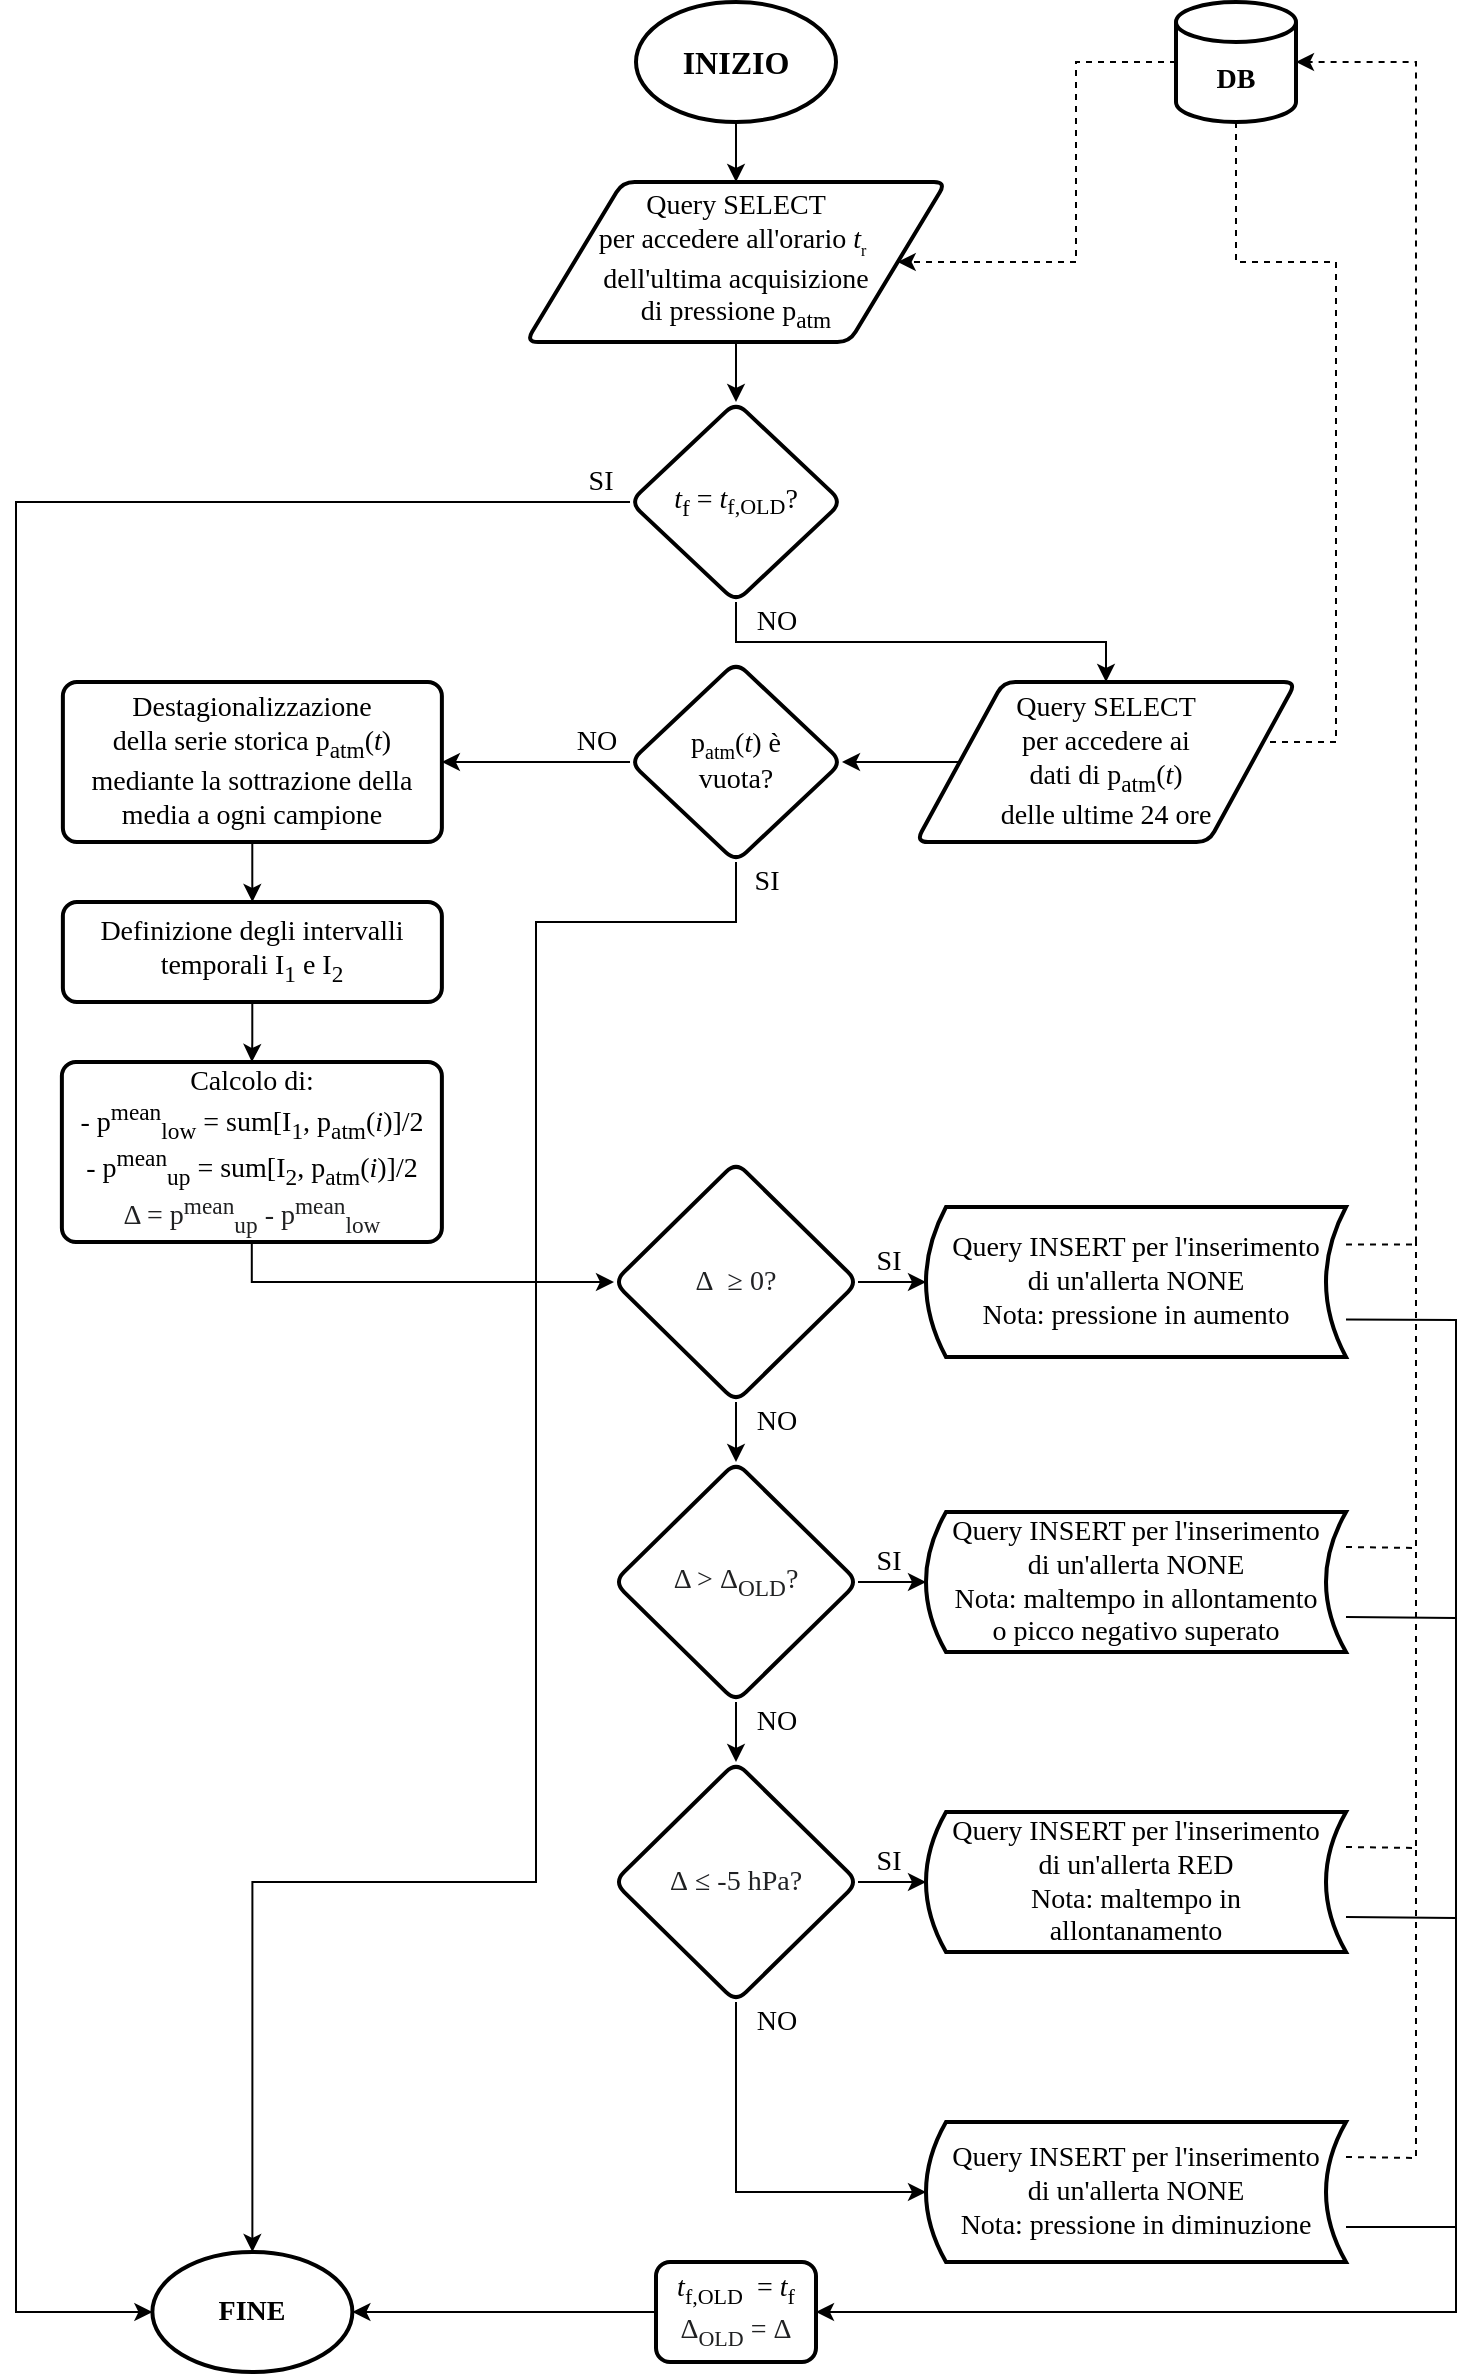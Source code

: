 <mxfile version="16.5.1" type="device"><diagram id="pT5pOiQ9adO0YICl3Jg0" name="Page-1"><mxGraphModel dx="1298" dy="861" grid="1" gridSize="10" guides="1" tooltips="1" connect="1" arrows="1" fold="1" page="1" pageScale="1" pageWidth="840" pageHeight="1220" math="1" shadow="0"><root><mxCell id="0"/><mxCell id="1" parent="0"/><mxCell id="qoZtQiTCbEtaxcydee1H-1" style="edgeStyle=orthogonalEdgeStyle;rounded=0;orthogonalLoop=1;jettySize=auto;html=1;entryX=0.5;entryY=0;entryDx=0;entryDy=0;fontSize=8;" parent="1" source="b9Vd27mwzzX-PsxDTFBJ-1" target="b9Vd27mwzzX-PsxDTFBJ-8" edge="1"><mxGeometry relative="1" as="geometry"/></mxCell><mxCell id="b9Vd27mwzzX-PsxDTFBJ-1" value="&lt;font face=&quot;Times New Roman&quot; size=&quot;3&quot;&gt;&lt;b&gt;INIZIO&lt;/b&gt;&lt;/font&gt;" style="strokeWidth=2;html=1;shape=mxgraph.flowchart.start_1;whiteSpace=wrap;" parent="1" vertex="1"><mxGeometry x="370" y="20" width="100" height="60" as="geometry"/></mxCell><mxCell id="qoZtQiTCbEtaxcydee1H-3" style="edgeStyle=orthogonalEdgeStyle;rounded=0;orthogonalLoop=1;jettySize=auto;html=1;entryX=1;entryY=0.5;entryDx=0;entryDy=0;fontFamily=Times New Roman;fontSize=14;dashed=1;" parent="1" source="b9Vd27mwzzX-PsxDTFBJ-2" target="b9Vd27mwzzX-PsxDTFBJ-8" edge="1"><mxGeometry relative="1" as="geometry"><Array as="points"><mxPoint x="590" y="50"/><mxPoint x="590" y="150"/></Array></mxGeometry></mxCell><mxCell id="qoZtQiTCbEtaxcydee1H-4" style="edgeStyle=orthogonalEdgeStyle;rounded=0;orthogonalLoop=1;jettySize=auto;html=1;entryX=1;entryY=0.5;entryDx=0;entryDy=0;fontFamily=Times New Roman;fontSize=14;dashed=1;" parent="1" source="b9Vd27mwzzX-PsxDTFBJ-2" target="b9Vd27mwzzX-PsxDTFBJ-20" edge="1"><mxGeometry relative="1" as="geometry"><Array as="points"><mxPoint x="670" y="150"/><mxPoint x="720" y="150"/><mxPoint x="720" y="390"/><mxPoint x="678" y="390"/></Array></mxGeometry></mxCell><mxCell id="b9Vd27mwzzX-PsxDTFBJ-2" value="&lt;br&gt;&lt;b&gt;DB&lt;/b&gt;" style="strokeWidth=2;html=1;shape=mxgraph.flowchart.database;whiteSpace=wrap;fontFamily=Times New Roman;fontSize=14;" parent="1" vertex="1"><mxGeometry x="640" y="20" width="60" height="60" as="geometry"/></mxCell><mxCell id="b9Vd27mwzzX-PsxDTFBJ-12" style="edgeStyle=orthogonalEdgeStyle;rounded=0;orthogonalLoop=1;jettySize=auto;html=1;entryX=0.5;entryY=0;entryDx=0;entryDy=0;fontFamily=Times New Roman;fontSize=14;" parent="1" source="b9Vd27mwzzX-PsxDTFBJ-8" target="b9Vd27mwzzX-PsxDTFBJ-11" edge="1"><mxGeometry relative="1" as="geometry"/></mxCell><mxCell id="b9Vd27mwzzX-PsxDTFBJ-8" value="Query SELECT &lt;br&gt;per accedere all'orario&amp;nbsp;&lt;i&gt;t&lt;/i&gt;&lt;sub&gt;&lt;font style=&quot;font-size: 8px&quot;&gt;r&lt;/font&gt;&lt;/sub&gt;&amp;nbsp;&lt;br&gt;dell'ultima acquisizione &lt;br&gt;di pressione p&lt;sub&gt;atm&lt;/sub&gt;" style="shape=parallelogram;html=1;strokeWidth=2;perimeter=parallelogramPerimeter;whiteSpace=wrap;rounded=1;arcSize=12;size=0.23;fontFamily=Times New Roman;fontSize=14;" parent="1" vertex="1"><mxGeometry x="315" y="110" width="210" height="80" as="geometry"/></mxCell><mxCell id="b9Vd27mwzzX-PsxDTFBJ-21" style="edgeStyle=orthogonalEdgeStyle;rounded=0;orthogonalLoop=1;jettySize=auto;html=1;exitX=0.5;exitY=1;exitDx=0;exitDy=0;entryX=0.5;entryY=0;entryDx=0;entryDy=0;fontFamily=Times New Roman;fontSize=14;" parent="1" source="b9Vd27mwzzX-PsxDTFBJ-11" target="b9Vd27mwzzX-PsxDTFBJ-20" edge="1"><mxGeometry relative="1" as="geometry"><Array as="points"><mxPoint x="420" y="340"/><mxPoint x="605" y="340"/></Array></mxGeometry></mxCell><mxCell id="NmN4lVyrOrIWpHo5UdcH-5" style="edgeStyle=orthogonalEdgeStyle;rounded=0;orthogonalLoop=1;jettySize=auto;html=1;entryX=0;entryY=0.5;entryDx=0;entryDy=0;entryPerimeter=0;" edge="1" parent="1" source="b9Vd27mwzzX-PsxDTFBJ-11" target="qoZtQiTCbEtaxcydee1H-21"><mxGeometry relative="1" as="geometry"><Array as="points"><mxPoint x="60" y="270"/><mxPoint x="60" y="1175"/></Array></mxGeometry></mxCell><mxCell id="b9Vd27mwzzX-PsxDTFBJ-11" value="&lt;font face=&quot;Times New Roman&quot;&gt;&lt;span style=&quot;font-size: 14px&quot;&gt;&lt;i&gt;t&lt;/i&gt;&lt;sub&gt;f&lt;/sub&gt; = &lt;/span&gt;&lt;i style=&quot;font-size: 14px&quot;&gt;t&lt;/i&gt;&lt;sub&gt;&lt;font style=&quot;font-size: 11px&quot;&gt;f,OLD&lt;/font&gt;&lt;/sub&gt;&lt;span style=&quot;font-size: 14px&quot;&gt;?&lt;/span&gt;&lt;/font&gt;" style="rhombus;whiteSpace=wrap;html=1;rounded=1;arcSize=14;strokeWidth=2;" parent="1" vertex="1"><mxGeometry x="367" y="220" width="106" height="100" as="geometry"/></mxCell><mxCell id="b9Vd27mwzzX-PsxDTFBJ-19" value="SI" style="text;html=1;align=center;verticalAlign=middle;resizable=0;points=[];autosize=1;strokeColor=none;fillColor=none;fontSize=14;fontFamily=Times New Roman;" parent="1" vertex="1"><mxGeometry x="337" y="250" width="30" height="20" as="geometry"/></mxCell><mxCell id="NmN4lVyrOrIWpHo5UdcH-4" style="edgeStyle=orthogonalEdgeStyle;rounded=0;orthogonalLoop=1;jettySize=auto;html=1;entryX=1;entryY=0.5;entryDx=0;entryDy=0;" edge="1" parent="1" source="b9Vd27mwzzX-PsxDTFBJ-20" target="NmN4lVyrOrIWpHo5UdcH-1"><mxGeometry relative="1" as="geometry"/></mxCell><mxCell id="b9Vd27mwzzX-PsxDTFBJ-20" value="Query SELECT&lt;br&gt;per accedere ai&lt;br&gt;dati di p&lt;sub&gt;atm&lt;/sub&gt;(&lt;i&gt;t&lt;/i&gt;)&lt;br&gt;delle ultime 24 ore" style="shape=parallelogram;html=1;strokeWidth=2;perimeter=parallelogramPerimeter;whiteSpace=wrap;rounded=1;arcSize=12;size=0.23;fontFamily=Times New Roman;fontSize=14;" parent="1" vertex="1"><mxGeometry x="510" y="360" width="190" height="80" as="geometry"/></mxCell><mxCell id="b9Vd27mwzzX-PsxDTFBJ-23" value="NO" style="text;html=1;align=center;verticalAlign=middle;resizable=0;points=[];autosize=1;strokeColor=none;fillColor=none;fontSize=14;fontFamily=Times New Roman;" parent="1" vertex="1"><mxGeometry x="420" y="320" width="40" height="20" as="geometry"/></mxCell><mxCell id="D-IaaTsnG24dK7QZQz-g-1" style="edgeStyle=orthogonalEdgeStyle;rounded=0;orthogonalLoop=1;jettySize=auto;html=1;entryX=0.5;entryY=0;entryDx=0;entryDy=0;" parent="1" source="b9Vd27mwzzX-PsxDTFBJ-24" target="b9Vd27mwzzX-PsxDTFBJ-28" edge="1"><mxGeometry relative="1" as="geometry"/></mxCell><mxCell id="b9Vd27mwzzX-PsxDTFBJ-24" value="Destagionalizzazione&lt;br&gt;della serie storica p&lt;sub&gt;atm&lt;/sub&gt;(&lt;i&gt;t&lt;/i&gt;)&lt;br&gt;mediante la sottrazione della media a ogni campione" style="rounded=1;whiteSpace=wrap;html=1;absoluteArcSize=1;arcSize=14;strokeWidth=2;fontFamily=Times New Roman;fontSize=14;" parent="1" vertex="1"><mxGeometry x="83.44" y="360" width="189.5" height="80" as="geometry"/></mxCell><mxCell id="b9Vd27mwzzX-PsxDTFBJ-31" style="edgeStyle=orthogonalEdgeStyle;rounded=0;orthogonalLoop=1;jettySize=auto;html=1;entryX=0.5;entryY=0;entryDx=0;entryDy=0;fontFamily=Times New Roman;fontSize=11;" parent="1" source="b9Vd27mwzzX-PsxDTFBJ-28" target="b9Vd27mwzzX-PsxDTFBJ-30" edge="1"><mxGeometry relative="1" as="geometry"/></mxCell><mxCell id="b9Vd27mwzzX-PsxDTFBJ-28" value="Definizione degli intervalli temporali I&lt;sub&gt;1&lt;/sub&gt;&amp;nbsp;e I&lt;sub&gt;2&lt;/sub&gt;" style="rounded=1;whiteSpace=wrap;html=1;absoluteArcSize=1;arcSize=14;strokeWidth=2;fontFamily=Times New Roman;fontSize=14;" parent="1" vertex="1"><mxGeometry x="83.44" y="470" width="189.5" height="50" as="geometry"/></mxCell><mxCell id="tvcsHiGKEh_ZxkgHxkE--1" style="edgeStyle=orthogonalEdgeStyle;rounded=0;orthogonalLoop=1;jettySize=auto;html=1;entryX=0;entryY=0.5;entryDx=0;entryDy=0;" parent="1" source="b9Vd27mwzzX-PsxDTFBJ-30" target="b9Vd27mwzzX-PsxDTFBJ-73" edge="1"><mxGeometry relative="1" as="geometry"><Array as="points"><mxPoint x="178" y="660"/></Array></mxGeometry></mxCell><mxCell id="b9Vd27mwzzX-PsxDTFBJ-30" value="Calcolo di:&lt;br&gt;- p&lt;sup&gt;mean&lt;/sup&gt;&lt;sub&gt;low&lt;/sub&gt;&amp;nbsp;= sum[I&lt;sub&gt;1&lt;/sub&gt;, p&lt;sub&gt;atm&lt;/sub&gt;(&lt;i&gt;i&lt;/i&gt;)]/2&lt;br&gt;- p&lt;sup&gt;mean&lt;/sup&gt;&lt;sub&gt;up&lt;/sub&gt;&amp;nbsp;= sum[I&lt;sub&gt;2&lt;/sub&gt;, p&lt;sub&gt;atm&lt;/sub&gt;(&lt;i&gt;i&lt;/i&gt;)]/2&lt;br&gt;&lt;span style=&quot;color: rgb(32 , 33 , 34) ; text-align: left ; background-color: rgb(255 , 255 , 255)&quot;&gt;Δ = p&lt;/span&gt;&lt;sup style=&quot;color: rgb(32 , 33 , 34) ; text-align: left&quot;&gt;mean&lt;/sup&gt;&lt;sub style=&quot;color: rgb(32 , 33 , 34) ; text-align: left&quot;&gt;up&lt;/sub&gt;&lt;span style=&quot;color: rgb(32 , 33 , 34) ; text-align: left ; background-color: rgb(255 , 255 , 255)&quot;&gt;&amp;nbsp;- p&lt;/span&gt;&lt;sup style=&quot;color: rgb(32 , 33 , 34) ; text-align: left&quot;&gt;mean&lt;/sup&gt;&lt;sub style=&quot;color: rgb(32 , 33 , 34) ; text-align: left&quot;&gt;low&lt;/sub&gt;" style="rounded=1;whiteSpace=wrap;html=1;absoluteArcSize=1;arcSize=14;strokeWidth=2;fontFamily=Times New Roman;fontSize=14;" parent="1" vertex="1"><mxGeometry x="82.94" y="550" width="190" height="90" as="geometry"/></mxCell><mxCell id="b9Vd27mwzzX-PsxDTFBJ-58" style="edgeStyle=orthogonalEdgeStyle;rounded=0;orthogonalLoop=1;jettySize=auto;html=1;entryX=0.5;entryY=0;entryDx=0;entryDy=0;fontFamily=Times New Roman;fontSize=14;" parent="1" source="b9Vd27mwzzX-PsxDTFBJ-45" target="b9Vd27mwzzX-PsxDTFBJ-57" edge="1"><mxGeometry relative="1" as="geometry"/></mxCell><mxCell id="qoZtQiTCbEtaxcydee1H-9" style="edgeStyle=orthogonalEdgeStyle;rounded=0;orthogonalLoop=1;jettySize=auto;html=1;entryX=0;entryY=0.5;entryDx=0;entryDy=0;fontFamily=Times New Roman;fontSize=14;" parent="1" source="b9Vd27mwzzX-PsxDTFBJ-45" target="qoZtQiTCbEtaxcydee1H-8" edge="1"><mxGeometry relative="1" as="geometry"/></mxCell><mxCell id="b9Vd27mwzzX-PsxDTFBJ-45" value="&lt;font style=&quot;font-size: 14px&quot;&gt;&lt;span style=&quot;color: rgb(32 , 33 , 34) ; text-align: left ; background-color: rgb(255 , 255 , 255)&quot;&gt;Δ &amp;gt;&lt;/span&gt;&lt;span style=&quot;color: rgb(32 , 33 , 36) ; text-align: left ; background-color: rgb(255 , 255 , 255)&quot;&gt;&amp;nbsp;&lt;/span&gt;&lt;span style=&quot;color: rgb(32 , 33 , 34) ; text-align: left ; background-color: rgb(255 , 255 , 255)&quot;&gt;Δ&lt;/span&gt;&lt;span style=&quot;color: rgb(32 , 33 , 34) ; text-align: left ; background-color: rgb(255 , 255 , 255)&quot;&gt;&lt;sub&gt;OLD&lt;/sub&gt;&lt;/span&gt;&lt;span style=&quot;color: rgb(32 , 33 , 34) ; text-align: left ; background-color: rgb(255 , 255 , 255)&quot;&gt;?&lt;/span&gt;&lt;/font&gt;" style="rhombus;whiteSpace=wrap;html=1;fontSize=11;fontFamily=Times New Roman;rounded=1;arcSize=14;strokeWidth=2;align=center;" parent="1" vertex="1"><mxGeometry x="359" y="750" width="122" height="120" as="geometry"/></mxCell><mxCell id="b9Vd27mwzzX-PsxDTFBJ-51" value="SI" style="text;html=1;align=center;verticalAlign=middle;resizable=0;points=[];autosize=1;strokeColor=none;fillColor=none;fontSize=14;fontFamily=Times New Roman;" parent="1" vertex="1"><mxGeometry x="481" y="790" width="30" height="20" as="geometry"/></mxCell><mxCell id="qoZtQiTCbEtaxcydee1H-12" style="edgeStyle=orthogonalEdgeStyle;rounded=0;orthogonalLoop=1;jettySize=auto;html=1;entryX=0;entryY=0.5;entryDx=0;entryDy=0;fontFamily=Times New Roman;fontSize=14;" parent="1" source="b9Vd27mwzzX-PsxDTFBJ-57" target="D-IaaTsnG24dK7QZQz-g-6" edge="1"><mxGeometry relative="1" as="geometry"><mxPoint x="515" y="959.995" as="targetPoint"/></mxGeometry></mxCell><mxCell id="D-IaaTsnG24dK7QZQz-g-10" style="edgeStyle=orthogonalEdgeStyle;rounded=0;orthogonalLoop=1;jettySize=auto;html=1;entryX=0;entryY=0.5;entryDx=0;entryDy=0;" parent="1" source="b9Vd27mwzzX-PsxDTFBJ-57" target="qoZtQiTCbEtaxcydee1H-16" edge="1"><mxGeometry relative="1" as="geometry"><Array as="points"><mxPoint x="420" y="1115"/></Array></mxGeometry></mxCell><mxCell id="b9Vd27mwzzX-PsxDTFBJ-57" value="&lt;font style=&quot;font-size: 14px&quot;&gt;&lt;span style=&quot;color: rgb(32 , 33 , 34) ; text-align: left ; background-color: rgb(255 , 255 , 255)&quot;&gt;Δ&amp;nbsp;&lt;/span&gt;&lt;span style=&quot;color: rgb(32 , 33 , 36) ; text-align: left ; background-color: rgb(255 , 255 , 255)&quot;&gt;≤ -5 hPa?&lt;/span&gt;&lt;/font&gt;" style="rhombus;whiteSpace=wrap;html=1;fontSize=11;fontFamily=Times New Roman;rounded=1;arcSize=14;strokeWidth=2;align=center;" parent="1" vertex="1"><mxGeometry x="359" y="900" width="122" height="120" as="geometry"/></mxCell><mxCell id="b9Vd27mwzzX-PsxDTFBJ-61" value="NO" style="text;html=1;align=center;verticalAlign=middle;resizable=0;points=[];autosize=1;strokeColor=none;fillColor=none;fontSize=14;fontFamily=Times New Roman;" parent="1" vertex="1"><mxGeometry x="420" y="870" width="40" height="20" as="geometry"/></mxCell><mxCell id="b9Vd27mwzzX-PsxDTFBJ-62" value="SI" style="text;html=1;align=center;verticalAlign=middle;resizable=0;points=[];autosize=1;strokeColor=none;fillColor=none;fontSize=14;fontFamily=Times New Roman;" parent="1" vertex="1"><mxGeometry x="481" y="940" width="30" height="20" as="geometry"/></mxCell><mxCell id="b9Vd27mwzzX-PsxDTFBJ-72" value="NO" style="text;html=1;align=center;verticalAlign=middle;resizable=0;points=[];autosize=1;strokeColor=none;fillColor=none;fontSize=14;fontFamily=Times New Roman;" parent="1" vertex="1"><mxGeometry x="420" y="1020" width="40" height="20" as="geometry"/></mxCell><mxCell id="D-IaaTsnG24dK7QZQz-g-3" style="edgeStyle=orthogonalEdgeStyle;rounded=0;orthogonalLoop=1;jettySize=auto;html=1;entryX=0.5;entryY=0;entryDx=0;entryDy=0;" parent="1" source="b9Vd27mwzzX-PsxDTFBJ-73" target="b9Vd27mwzzX-PsxDTFBJ-45" edge="1"><mxGeometry relative="1" as="geometry"/></mxCell><mxCell id="D-IaaTsnG24dK7QZQz-g-4" style="edgeStyle=orthogonalEdgeStyle;rounded=0;orthogonalLoop=1;jettySize=auto;html=1;entryX=0;entryY=0.5;entryDx=0;entryDy=0;" parent="1" source="b9Vd27mwzzX-PsxDTFBJ-73" target="D-IaaTsnG24dK7QZQz-g-5" edge="1"><mxGeometry relative="1" as="geometry"><mxPoint x="525" y="660" as="targetPoint"/></mxGeometry></mxCell><mxCell id="b9Vd27mwzzX-PsxDTFBJ-73" value="&lt;font&gt;&lt;span style=&quot;color: rgb(32 , 33 , 34) ; text-align: left ; background-color: rgb(255 , 255 , 255)&quot;&gt;&lt;font style=&quot;font-size: 14px&quot;&gt;Δ&lt;/font&gt;&lt;span style=&quot;font-size: 14px&quot;&gt;&amp;nbsp;&amp;nbsp;&lt;/span&gt;&lt;/span&gt;&lt;span style=&quot;font-size: 14px ; color: rgb(32 , 33 , 36) ; text-align: left ; background-color: rgb(255 , 255 , 255)&quot;&gt;≥ 0?&lt;/span&gt;&lt;/font&gt;" style="rhombus;whiteSpace=wrap;html=1;fontSize=11;fontFamily=Times New Roman;rounded=1;arcSize=14;strokeWidth=2;align=center;" parent="1" vertex="1"><mxGeometry x="359" y="600" width="122" height="120" as="geometry"/></mxCell><mxCell id="b9Vd27mwzzX-PsxDTFBJ-80" value="SI" style="text;html=1;align=center;verticalAlign=middle;resizable=0;points=[];autosize=1;strokeColor=none;fillColor=none;fontSize=14;fontFamily=Times New Roman;" parent="1" vertex="1"><mxGeometry x="481" y="640" width="30" height="20" as="geometry"/></mxCell><mxCell id="b9Vd27mwzzX-PsxDTFBJ-81" value="NO" style="text;html=1;align=center;verticalAlign=middle;resizable=0;points=[];autosize=1;strokeColor=none;fillColor=none;fontSize=14;fontFamily=Times New Roman;" parent="1" vertex="1"><mxGeometry x="420" y="720" width="40" height="20" as="geometry"/></mxCell><mxCell id="D-IaaTsnG24dK7QZQz-g-9" style="edgeStyle=orthogonalEdgeStyle;rounded=0;orthogonalLoop=1;jettySize=auto;html=1;entryX=1;entryY=0.5;entryDx=0;entryDy=0;entryPerimeter=0;" parent="1" source="b9Vd27mwzzX-PsxDTFBJ-83" target="qoZtQiTCbEtaxcydee1H-21" edge="1"><mxGeometry relative="1" as="geometry"/></mxCell><mxCell id="b9Vd27mwzzX-PsxDTFBJ-83" value="&lt;font&gt;&lt;i style=&quot;font-size: 14px&quot;&gt;t&lt;/i&gt;&lt;font style=&quot;vertical-align: sub ; font-size: 11px&quot;&gt;f,OLD&lt;/font&gt;&lt;font style=&quot;font-size: 14px ; vertical-align: sub&quot;&gt;&amp;nbsp;&lt;/font&gt;&lt;font&gt;&lt;sub style=&quot;font-size: 14px&quot;&gt;&amp;nbsp;&lt;/sub&gt;=&amp;nbsp;&lt;i style=&quot;font-size: 14px&quot;&gt;t&lt;/i&gt;&lt;sub&gt;&lt;font style=&quot;font-size: 11px&quot;&gt;f&lt;/font&gt;&lt;br&gt;&lt;/sub&gt;&lt;font style=&quot;font-size: 14px&quot;&gt;&amp;nbsp;&lt;/font&gt;&lt;/font&gt;&lt;span style=&quot;color: rgb(32 , 33 , 34) ; text-align: left ; background-color: rgb(255 , 255 , 255)&quot;&gt;Δ&lt;sub&gt;&lt;font style=&quot;font-size: 11px&quot;&gt;OLD&lt;/font&gt;&lt;/sub&gt;&amp;nbsp;=&amp;nbsp;&lt;/span&gt;&lt;span style=&quot;font-size: 14px ; color: rgb(32 , 33 , 34) ; text-align: left ; background-color: rgb(255 , 255 , 255)&quot;&gt;Δ&amp;nbsp;&lt;/span&gt;&lt;/font&gt;" style="rounded=1;whiteSpace=wrap;html=1;absoluteArcSize=1;arcSize=14;strokeWidth=2;fontFamily=Times New Roman;fontSize=14;" parent="1" vertex="1"><mxGeometry x="380" y="1150" width="80" height="50" as="geometry"/></mxCell><mxCell id="qoZtQiTCbEtaxcydee1H-8" value="Query INSERT per l'inserimento &lt;br&gt;di un'allerta NONE&lt;br&gt;Nota: maltempo in allontamento &lt;br&gt;o picco negativo superato" style="shape=dataStorage;whiteSpace=wrap;html=1;fixedSize=1;fontFamily=Times New Roman;fontSize=14;size=10;strokeWidth=2;" parent="1" vertex="1"><mxGeometry x="515" y="775" width="210" height="70" as="geometry"/></mxCell><mxCell id="D-IaaTsnG24dK7QZQz-g-8" style="edgeStyle=orthogonalEdgeStyle;rounded=0;orthogonalLoop=1;jettySize=auto;html=1;exitX=1;exitY=0.75;exitDx=0;exitDy=0;entryX=1;entryY=0.5;entryDx=0;entryDy=0;" parent="1" source="qoZtQiTCbEtaxcydee1H-16" target="b9Vd27mwzzX-PsxDTFBJ-83" edge="1"><mxGeometry relative="1" as="geometry"><Array as="points"><mxPoint x="780" y="1133"/><mxPoint x="780" y="1175"/></Array></mxGeometry></mxCell><mxCell id="qoZtQiTCbEtaxcydee1H-16" value="Query INSERT per l'inserimento &lt;br&gt;di un'allerta NONE&lt;br&gt;Nota: pressione in diminuzione" style="shape=dataStorage;whiteSpace=wrap;html=1;fixedSize=1;fontFamily=Times New Roman;fontSize=14;size=10;strokeWidth=2;" parent="1" vertex="1"><mxGeometry x="515" y="1080" width="210" height="70" as="geometry"/></mxCell><mxCell id="qoZtQiTCbEtaxcydee1H-21" value="&lt;b&gt;FINE&lt;/b&gt;" style="strokeWidth=2;html=1;shape=mxgraph.flowchart.start_1;whiteSpace=wrap;fontFamily=Times New Roman;fontSize=14;" parent="1" vertex="1"><mxGeometry x="128.19" y="1145" width="100" height="60" as="geometry"/></mxCell><mxCell id="D-IaaTsnG24dK7QZQz-g-14" style="edgeStyle=orthogonalEdgeStyle;rounded=0;orthogonalLoop=1;jettySize=auto;html=1;exitX=1;exitY=0.25;exitDx=0;exitDy=0;dashed=1;entryX=1;entryY=0.5;entryDx=0;entryDy=0;entryPerimeter=0;" parent="1" source="D-IaaTsnG24dK7QZQz-g-5" target="b9Vd27mwzzX-PsxDTFBJ-2" edge="1"><mxGeometry relative="1" as="geometry"><mxPoint x="740" y="48.815" as="targetPoint"/><Array as="points"><mxPoint x="760" y="641"/><mxPoint x="760" y="50"/></Array></mxGeometry></mxCell><mxCell id="D-IaaTsnG24dK7QZQz-g-5" value="&lt;span&gt;Query INSERT per l'inserimento&lt;/span&gt;&lt;br&gt;&lt;span&gt;di un'allerta NONE&lt;/span&gt;&lt;br&gt;&lt;span&gt;Nota: pressione in aumento&lt;/span&gt;" style="shape=dataStorage;whiteSpace=wrap;html=1;fixedSize=1;fontFamily=Times New Roman;fontSize=14;size=10;strokeWidth=2;" parent="1" vertex="1"><mxGeometry x="515" y="622.5" width="210" height="75" as="geometry"/></mxCell><mxCell id="D-IaaTsnG24dK7QZQz-g-6" value="&lt;span&gt;Query INSERT per l'inserimento&lt;/span&gt;&lt;br&gt;&lt;span&gt;di un'allerta RED&lt;/span&gt;&lt;br&gt;&lt;span&gt;Nota: maltempo in&lt;/span&gt;&lt;br&gt;&lt;span&gt;allontanamento&lt;/span&gt;" style="shape=dataStorage;whiteSpace=wrap;html=1;fixedSize=1;fontFamily=Times New Roman;fontSize=14;size=10;strokeWidth=2;" parent="1" vertex="1"><mxGeometry x="515" y="925" width="210" height="70" as="geometry"/></mxCell><mxCell id="D-IaaTsnG24dK7QZQz-g-11" value="" style="endArrow=none;html=1;rounded=0;exitX=1;exitY=0.75;exitDx=0;exitDy=0;" parent="1" source="D-IaaTsnG24dK7QZQz-g-6" edge="1"><mxGeometry width="50" height="50" relative="1" as="geometry"><mxPoint x="740" y="1110" as="sourcePoint"/><mxPoint x="780" y="1160" as="targetPoint"/><Array as="points"><mxPoint x="780" y="978"/></Array></mxGeometry></mxCell><mxCell id="D-IaaTsnG24dK7QZQz-g-12" value="" style="endArrow=none;html=1;rounded=0;exitX=1;exitY=0.75;exitDx=0;exitDy=0;" parent="1" source="qoZtQiTCbEtaxcydee1H-8" edge="1"><mxGeometry width="50" height="50" relative="1" as="geometry"><mxPoint x="760" y="860" as="sourcePoint"/><mxPoint x="780" y="980" as="targetPoint"/><Array as="points"><mxPoint x="780" y="828"/></Array></mxGeometry></mxCell><mxCell id="D-IaaTsnG24dK7QZQz-g-13" value="" style="endArrow=none;html=1;rounded=0;exitX=1;exitY=0.75;exitDx=0;exitDy=0;" parent="1" source="D-IaaTsnG24dK7QZQz-g-5" edge="1"><mxGeometry width="50" height="50" relative="1" as="geometry"><mxPoint x="730" y="710" as="sourcePoint"/><mxPoint x="780" y="830" as="targetPoint"/><Array as="points"><mxPoint x="780" y="679"/><mxPoint x="780" y="760"/></Array></mxGeometry></mxCell><mxCell id="D-IaaTsnG24dK7QZQz-g-16" value="" style="endArrow=none;dashed=1;html=1;rounded=0;exitX=1;exitY=0.25;exitDx=0;exitDy=0;" parent="1" source="qoZtQiTCbEtaxcydee1H-8" edge="1"><mxGeometry width="50" height="50" relative="1" as="geometry"><mxPoint x="780" y="740" as="sourcePoint"/><mxPoint x="760" y="640" as="targetPoint"/><Array as="points"><mxPoint x="760" y="793"/><mxPoint x="760" y="670"/></Array></mxGeometry></mxCell><mxCell id="D-IaaTsnG24dK7QZQz-g-17" value="" style="endArrow=none;dashed=1;html=1;rounded=0;exitX=1;exitY=0.25;exitDx=0;exitDy=0;" parent="1" source="D-IaaTsnG24dK7QZQz-g-6" edge="1"><mxGeometry width="50" height="50" relative="1" as="geometry"><mxPoint x="780" y="940" as="sourcePoint"/><mxPoint x="760" y="790" as="targetPoint"/><Array as="points"><mxPoint x="760" y="943"/></Array></mxGeometry></mxCell><mxCell id="NmN4lVyrOrIWpHo5UdcH-2" style="edgeStyle=orthogonalEdgeStyle;rounded=0;orthogonalLoop=1;jettySize=auto;html=1;entryX=1;entryY=0.5;entryDx=0;entryDy=0;" edge="1" parent="1" source="NmN4lVyrOrIWpHo5UdcH-1" target="b9Vd27mwzzX-PsxDTFBJ-24"><mxGeometry relative="1" as="geometry"/></mxCell><mxCell id="NmN4lVyrOrIWpHo5UdcH-3" style="edgeStyle=orthogonalEdgeStyle;rounded=0;orthogonalLoop=1;jettySize=auto;html=1;entryX=0.5;entryY=0;entryDx=0;entryDy=0;entryPerimeter=0;" edge="1" parent="1" source="NmN4lVyrOrIWpHo5UdcH-1" target="qoZtQiTCbEtaxcydee1H-21"><mxGeometry relative="1" as="geometry"><Array as="points"><mxPoint x="420" y="480"/><mxPoint x="320" y="480"/><mxPoint x="320" y="960"/><mxPoint x="178" y="960"/></Array></mxGeometry></mxCell><mxCell id="NmN4lVyrOrIWpHo5UdcH-1" value="&lt;span style=&quot;font-family: &amp;#34;times new roman&amp;#34; ; font-size: 14px&quot;&gt;p&lt;/span&gt;&lt;sub style=&quot;font-family: &amp;#34;times new roman&amp;#34;&quot;&gt;atm&lt;/sub&gt;&lt;span style=&quot;font-family: &amp;#34;times new roman&amp;#34; ; font-size: 14px&quot;&gt;(&lt;/span&gt;&lt;i style=&quot;font-family: &amp;#34;times new roman&amp;#34; ; font-size: 14px&quot;&gt;t&lt;/i&gt;&lt;span style=&quot;font-family: &amp;#34;times new roman&amp;#34; ; font-size: 14px&quot;&gt;) è &lt;br&gt;vuota?&lt;/span&gt;" style="rhombus;whiteSpace=wrap;html=1;rounded=1;arcSize=14;strokeWidth=2;" vertex="1" parent="1"><mxGeometry x="367" y="350" width="106" height="100" as="geometry"/></mxCell><mxCell id="NmN4lVyrOrIWpHo5UdcH-6" value="NO" style="text;html=1;align=center;verticalAlign=middle;resizable=0;points=[];autosize=1;strokeColor=none;fillColor=none;fontSize=14;fontFamily=Times New Roman;" vertex="1" parent="1"><mxGeometry x="330" y="380" width="40" height="20" as="geometry"/></mxCell><mxCell id="NmN4lVyrOrIWpHo5UdcH-7" value="SI" style="text;html=1;align=center;verticalAlign=middle;resizable=0;points=[];autosize=1;strokeColor=none;fillColor=none;fontSize=14;fontFamily=Times New Roman;" vertex="1" parent="1"><mxGeometry x="420" y="450" width="30" height="20" as="geometry"/></mxCell><mxCell id="NmN4lVyrOrIWpHo5UdcH-8" value="" style="endArrow=none;dashed=1;html=1;rounded=0;exitX=1;exitY=0.25;exitDx=0;exitDy=0;" edge="1" parent="1" source="qoZtQiTCbEtaxcydee1H-16"><mxGeometry width="50" height="50" relative="1" as="geometry"><mxPoint x="570" y="1030" as="sourcePoint"/><mxPoint x="760" y="940" as="targetPoint"/><Array as="points"><mxPoint x="760" y="1098"/></Array></mxGeometry></mxCell></root></mxGraphModel></diagram></mxfile>